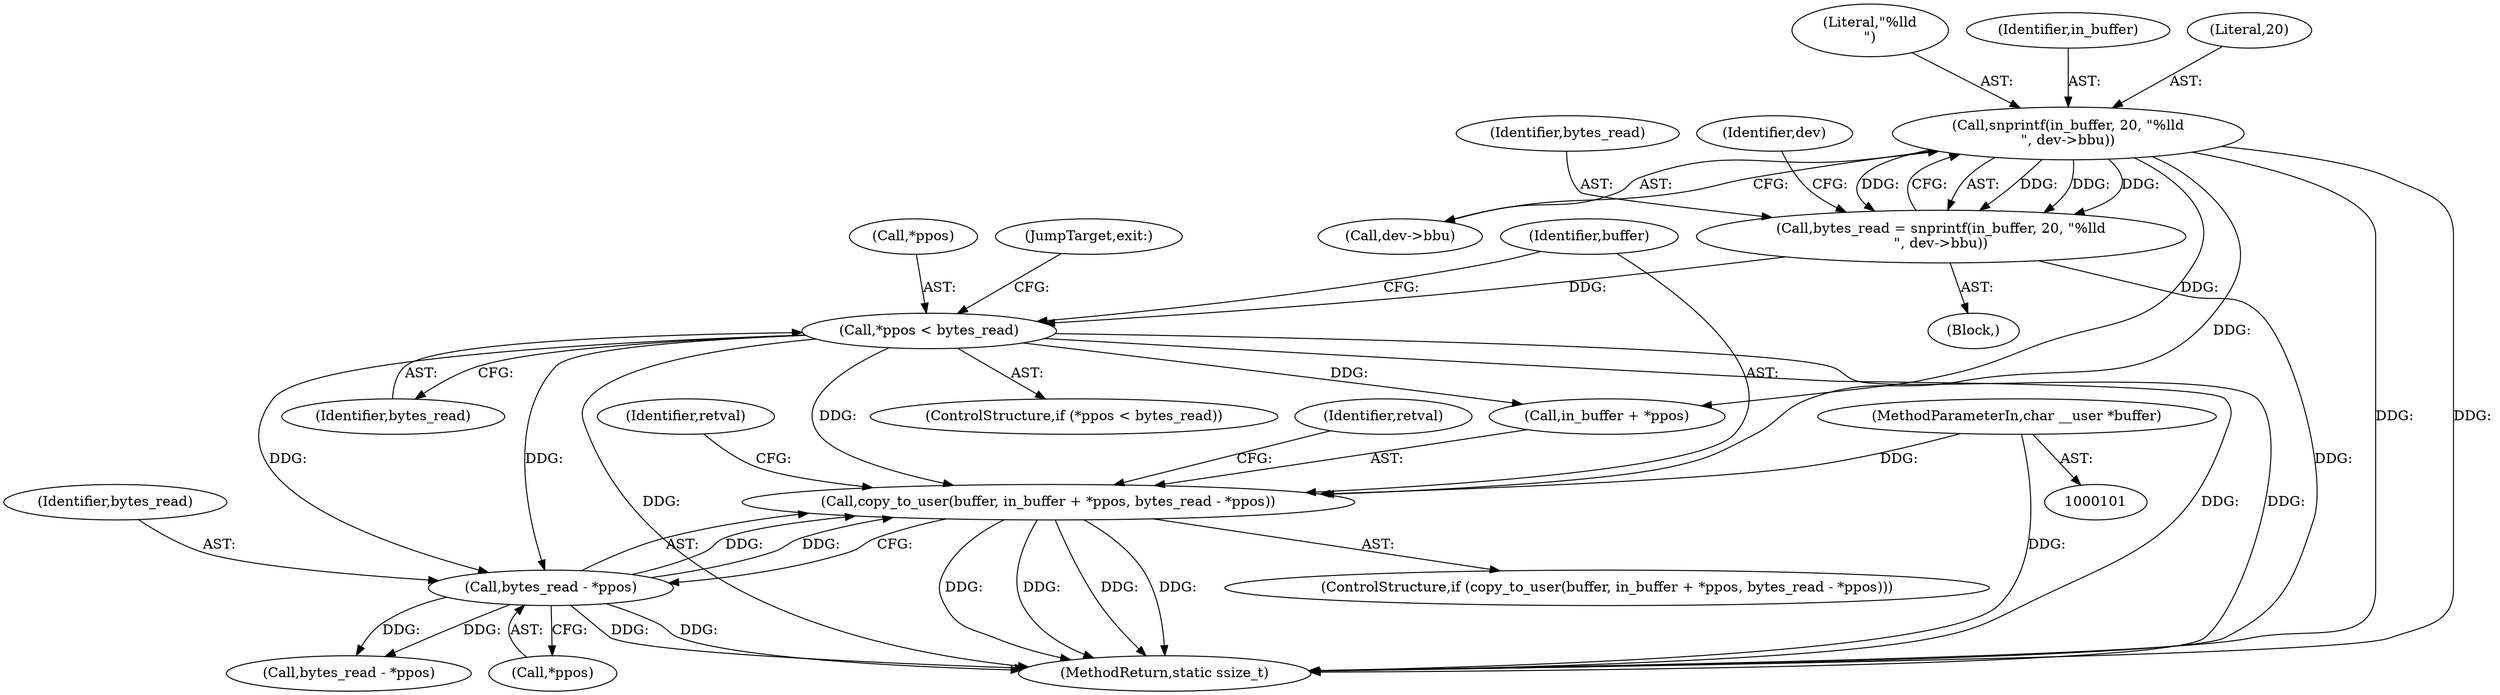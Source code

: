 digraph "1_linux_f1e255d60ae66a9f672ff9a207ee6cd8e33d2679@API" {
"1000167" [label="(Call,copy_to_user(buffer, in_buffer + *ppos, bytes_read - *ppos))"];
"1000103" [label="(MethodParameterIn,char __user *buffer)"];
"1000147" [label="(Call,snprintf(in_buffer, 20, \"%lld\n\", dev->bbu))"];
"1000161" [label="(Call,*ppos < bytes_read)"];
"1000145" [label="(Call,bytes_read = snprintf(in_buffer, 20, \"%lld\n\", dev->bbu))"];
"1000173" [label="(Call,bytes_read - *ppos)"];
"1000150" [label="(Literal,\"%lld\n\")"];
"1000167" [label="(Call,copy_to_user(buffer, in_buffer + *ppos, bytes_read - *ppos))"];
"1000178" [label="(Identifier,retval)"];
"1000174" [label="(Identifier,bytes_read)"];
"1000161" [label="(Call,*ppos < bytes_read)"];
"1000146" [label="(Identifier,bytes_read)"];
"1000175" [label="(Call,*ppos)"];
"1000173" [label="(Call,bytes_read - *ppos)"];
"1000201" [label="(MethodReturn,static ssize_t)"];
"1000184" [label="(Identifier,retval)"];
"1000193" [label="(JumpTarget,exit:)"];
"1000157" [label="(Identifier,dev)"];
"1000166" [label="(ControlStructure,if (copy_to_user(buffer, in_buffer + *ppos, bytes_read - *ppos)))"];
"1000106" [label="(Block,)"];
"1000151" [label="(Call,dev->bbu)"];
"1000147" [label="(Call,snprintf(in_buffer, 20, \"%lld\n\", dev->bbu))"];
"1000162" [label="(Call,*ppos)"];
"1000148" [label="(Identifier,in_buffer)"];
"1000149" [label="(Literal,20)"];
"1000168" [label="(Identifier,buffer)"];
"1000185" [label="(Call,bytes_read - *ppos)"];
"1000160" [label="(ControlStructure,if (*ppos < bytes_read))"];
"1000169" [label="(Call,in_buffer + *ppos)"];
"1000164" [label="(Identifier,bytes_read)"];
"1000103" [label="(MethodParameterIn,char __user *buffer)"];
"1000145" [label="(Call,bytes_read = snprintf(in_buffer, 20, \"%lld\n\", dev->bbu))"];
"1000167" -> "1000166"  [label="AST: "];
"1000167" -> "1000173"  [label="CFG: "];
"1000168" -> "1000167"  [label="AST: "];
"1000169" -> "1000167"  [label="AST: "];
"1000173" -> "1000167"  [label="AST: "];
"1000178" -> "1000167"  [label="CFG: "];
"1000184" -> "1000167"  [label="CFG: "];
"1000167" -> "1000201"  [label="DDG: "];
"1000167" -> "1000201"  [label="DDG: "];
"1000167" -> "1000201"  [label="DDG: "];
"1000167" -> "1000201"  [label="DDG: "];
"1000103" -> "1000167"  [label="DDG: "];
"1000147" -> "1000167"  [label="DDG: "];
"1000161" -> "1000167"  [label="DDG: "];
"1000173" -> "1000167"  [label="DDG: "];
"1000173" -> "1000167"  [label="DDG: "];
"1000103" -> "1000101"  [label="AST: "];
"1000103" -> "1000201"  [label="DDG: "];
"1000147" -> "1000145"  [label="AST: "];
"1000147" -> "1000151"  [label="CFG: "];
"1000148" -> "1000147"  [label="AST: "];
"1000149" -> "1000147"  [label="AST: "];
"1000150" -> "1000147"  [label="AST: "];
"1000151" -> "1000147"  [label="AST: "];
"1000145" -> "1000147"  [label="CFG: "];
"1000147" -> "1000201"  [label="DDG: "];
"1000147" -> "1000201"  [label="DDG: "];
"1000147" -> "1000145"  [label="DDG: "];
"1000147" -> "1000145"  [label="DDG: "];
"1000147" -> "1000145"  [label="DDG: "];
"1000147" -> "1000145"  [label="DDG: "];
"1000147" -> "1000169"  [label="DDG: "];
"1000161" -> "1000160"  [label="AST: "];
"1000161" -> "1000164"  [label="CFG: "];
"1000162" -> "1000161"  [label="AST: "];
"1000164" -> "1000161"  [label="AST: "];
"1000168" -> "1000161"  [label="CFG: "];
"1000193" -> "1000161"  [label="CFG: "];
"1000161" -> "1000201"  [label="DDG: "];
"1000161" -> "1000201"  [label="DDG: "];
"1000161" -> "1000201"  [label="DDG: "];
"1000145" -> "1000161"  [label="DDG: "];
"1000161" -> "1000169"  [label="DDG: "];
"1000161" -> "1000173"  [label="DDG: "];
"1000161" -> "1000173"  [label="DDG: "];
"1000145" -> "1000106"  [label="AST: "];
"1000146" -> "1000145"  [label="AST: "];
"1000157" -> "1000145"  [label="CFG: "];
"1000145" -> "1000201"  [label="DDG: "];
"1000173" -> "1000175"  [label="CFG: "];
"1000174" -> "1000173"  [label="AST: "];
"1000175" -> "1000173"  [label="AST: "];
"1000173" -> "1000201"  [label="DDG: "];
"1000173" -> "1000201"  [label="DDG: "];
"1000173" -> "1000185"  [label="DDG: "];
"1000173" -> "1000185"  [label="DDG: "];
}
